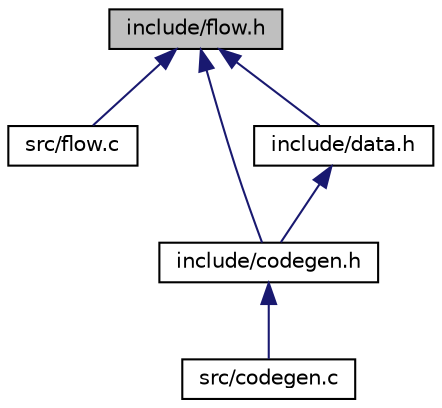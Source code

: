 digraph "include/flow.h"
{
 // LATEX_PDF_SIZE
  edge [fontname="Helvetica",fontsize="10",labelfontname="Helvetica",labelfontsize="10"];
  node [fontname="Helvetica",fontsize="10",shape=record];
  Node1 [label="include/flow.h",height=0.2,width=0.4,color="black", fillcolor="grey75", style="filled", fontcolor="black",tooltip="Data structures that represent the progress of the trahrhe collapsing process."];
  Node1 -> Node2 [dir="back",color="midnightblue",fontsize="10",style="solid"];
  Node2 [label="src/flow.c",height=0.2,width=0.4,color="black", fillcolor="white", style="filled",URL="$flow_8c.html",tooltip="Flow module implementation."];
  Node1 -> Node3 [dir="back",color="midnightblue",fontsize="10",style="solid"];
  Node3 [label="include/codegen.h",height=0.2,width=0.4,color="black", fillcolor="white", style="filled",URL="$codegen_8h.html",tooltip="This file contains the code generation functions."];
  Node3 -> Node4 [dir="back",color="midnightblue",fontsize="10",style="solid"];
  Node4 [label="src/codegen.c",height=0.2,width=0.4,color="black", fillcolor="white", style="filled",URL="$codegen_8c.html",tooltip="Edits an OpenSCoP representation to generate an output code where loops are collapsed."];
  Node1 -> Node5 [dir="back",color="midnightblue",fontsize="10",style="solid"];
  Node5 [label="include/data.h",height=0.2,width=0.4,color="black", fillcolor="white", style="filled",URL="$data_8h.html",tooltip="Data structures and helper functions to structure the collapsing flow."];
  Node5 -> Node3 [dir="back",color="midnightblue",fontsize="10",style="solid"];
}

